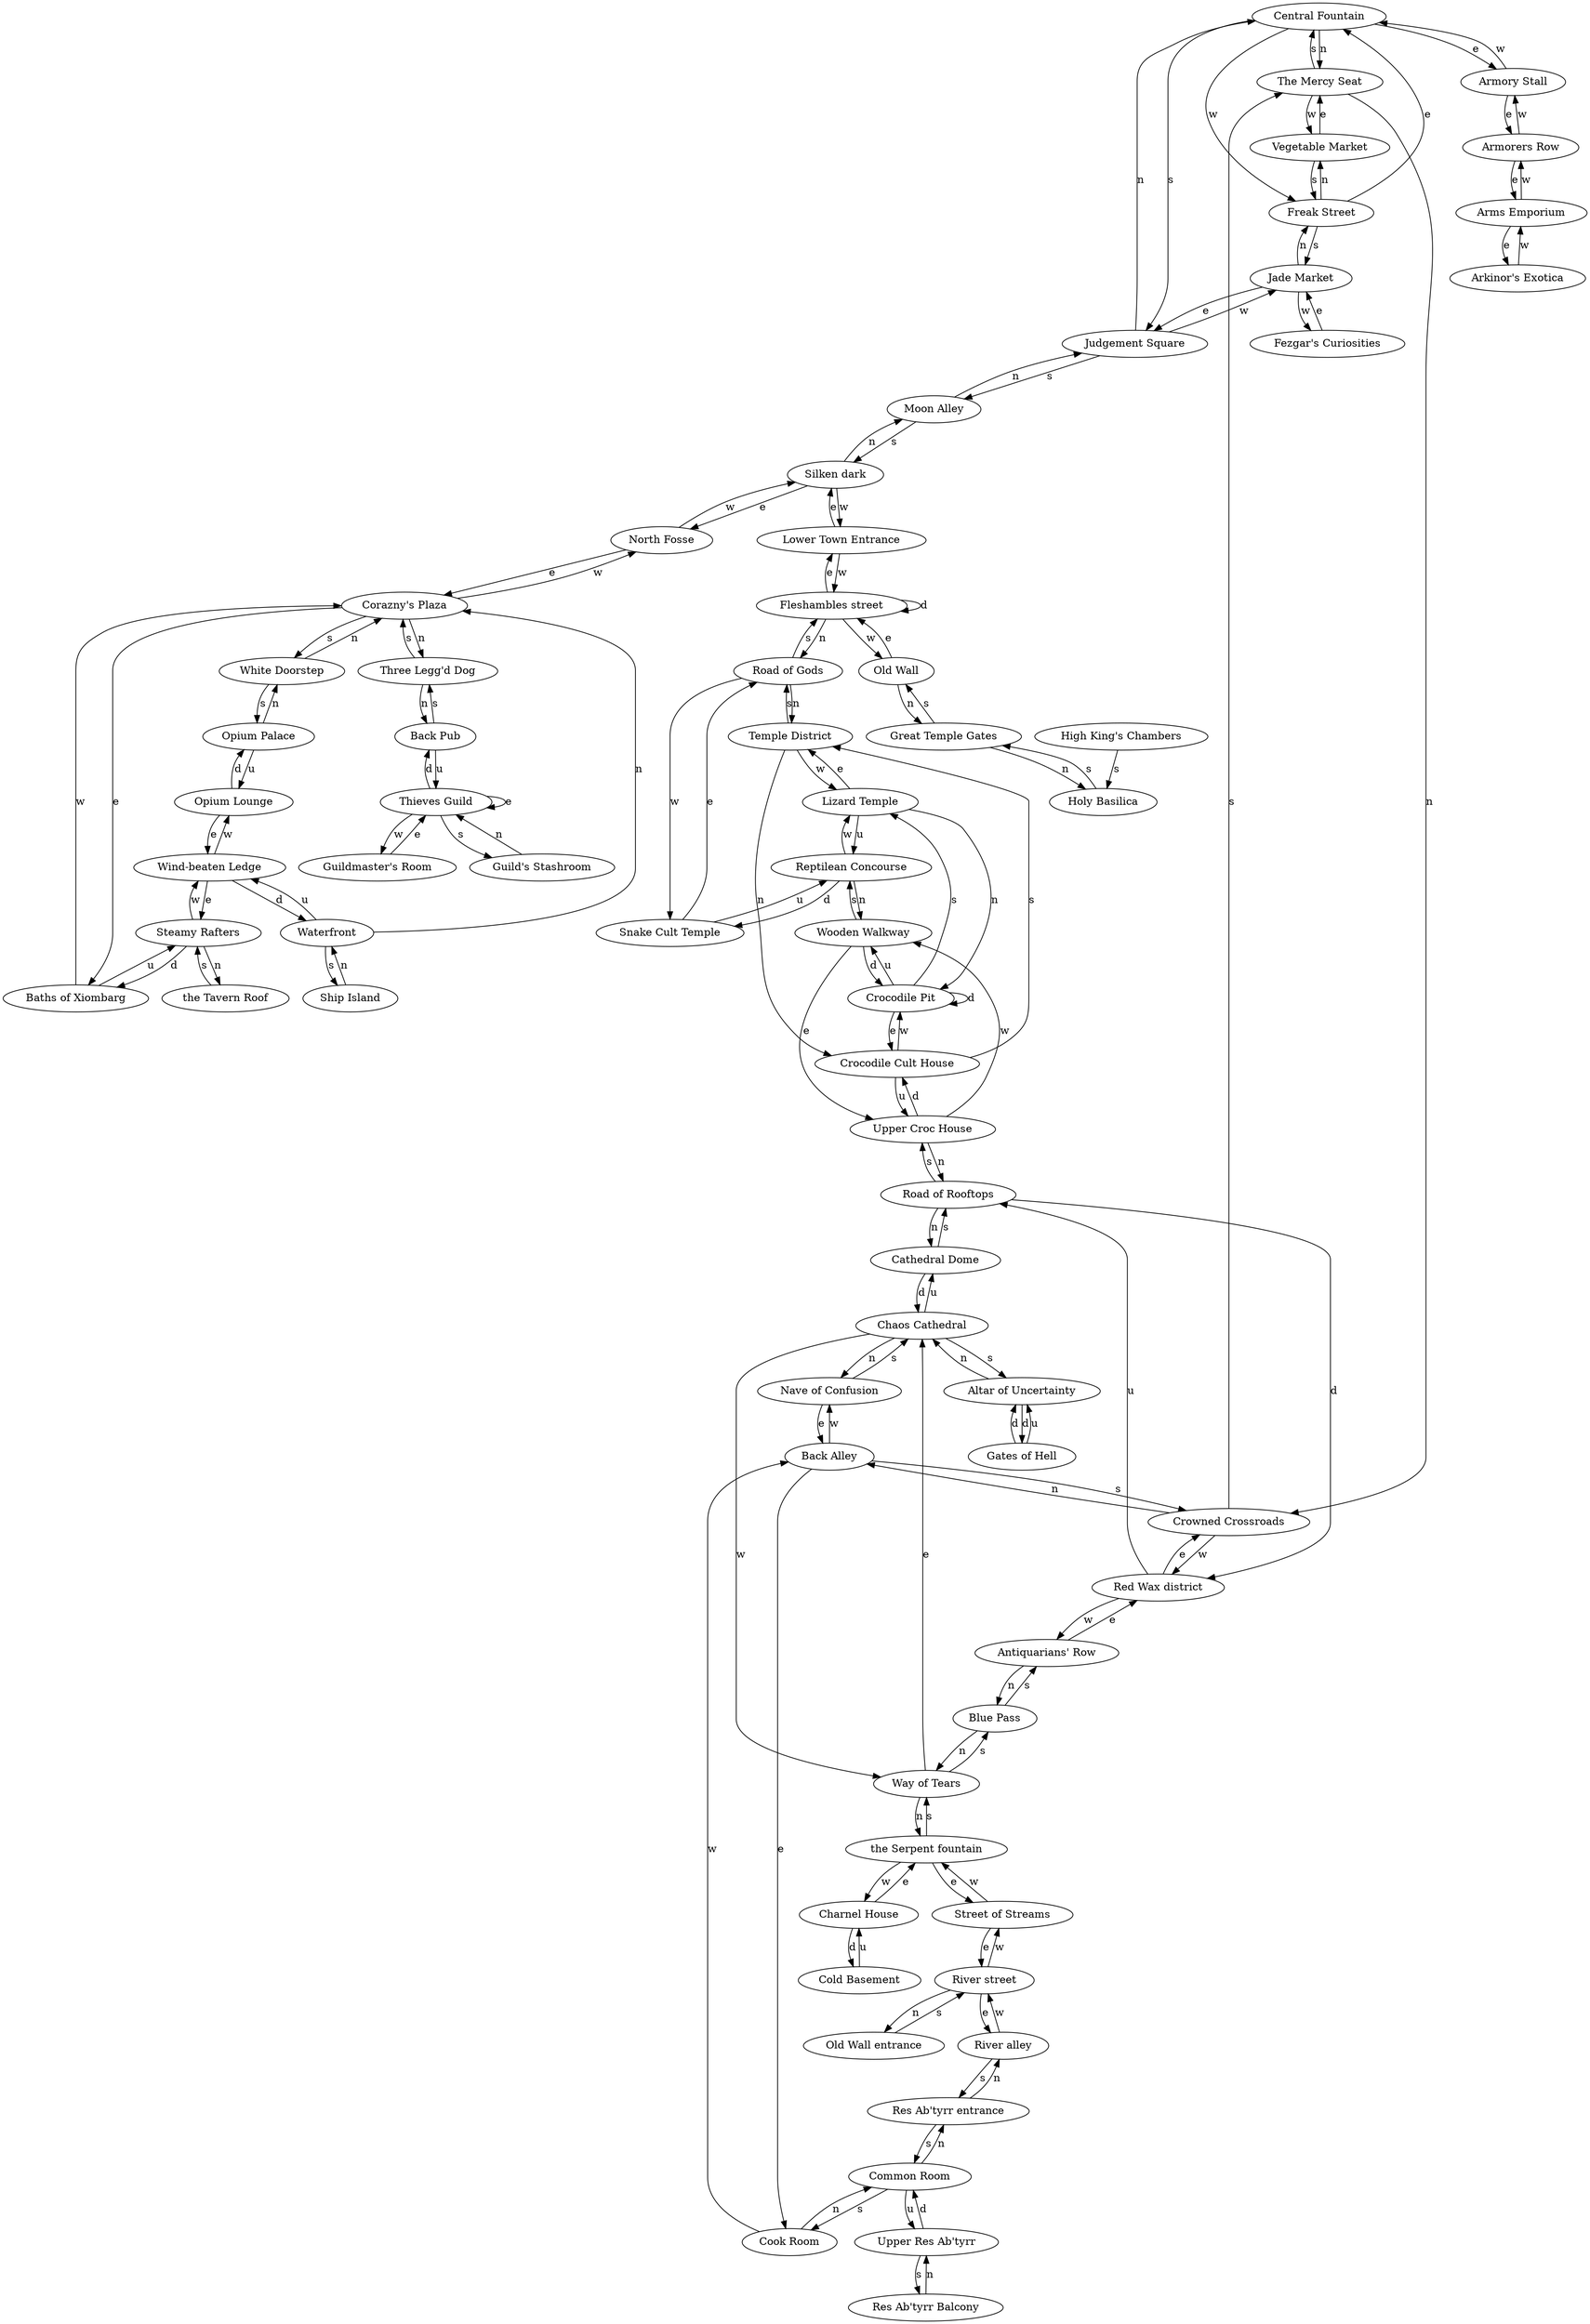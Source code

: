 digraph monster {
room_75 [label="Central Fountain"];
room_75 -> room_76 [label="n"];
room_75 -> room_84 [label="s"];
room_75 -> room_77 [label="e"];
room_75 -> room_78 [label="w"];
room_76 [label="The Mercy Seat"];
room_76 -> room_422 [label="n"];
room_76 -> room_75 [label="s"];
room_76 -> room_86 [label="w"];
room_77 [label="Armory Stall"];
room_77 -> room_418 [label="e"];
room_77 -> room_75 [label="w"];
room_78 [label="Freak Street"];
room_78 -> room_86 [label="n"];
room_78 -> room_165 [label="s"];
room_78 -> room_75 [label="e"];
room_84 [label="Judgement Square"];
room_84 -> room_75 [label="n"];
room_84 -> room_260 [label="s"];
room_84 -> room_165 [label="w"];
room_85 [label="Arms Emporium"];
room_85 -> room_102 [label="e"];
room_85 -> room_418 [label="w"];
room_86 [label="Vegetable Market"];
room_86 -> room_78 [label="s"];
room_86 -> room_76 [label="e"];
room_102 [label="Arkinor's Exotica"];
room_102 -> room_85 [label="w"];
room_165 [label="Jade Market"];
room_165 -> room_78 [label="n"];
room_165 -> room_84 [label="e"];
room_165 -> room_573 [label="w"];
room_259 [label="Great Temple Gates"];
room_259 -> room_542 [label="n"];
room_259 -> room_426 [label="s"];
room_260 [label="Moon Alley"];
room_260 -> room_84 [label="n"];
room_260 -> room_433 [label="s"];
room_261 [label="Back Pub"];
room_261 -> room_438 [label="s"];
room_261 -> room_262 [label="u"];
room_262 [label="Thieves Guild"];
room_262 -> room_723 [label="s"];
room_262 -> room_262 [label="e"];
room_262 -> room_398 [label="w"];
room_262 -> room_261 [label="d"];
room_363 [label="Cold Basement"];
room_363 -> room_423 [label="u"];
room_376 [label="Upper Res Ab'tyrr"];
room_376 -> room_377 [label="s"];
room_376 -> room_429 [label="d"];
room_377 [label="Res Ab'tyrr Balcony"];
room_377 -> room_376 [label="n"];
room_378 [label="Chaos Cathedral"];
room_378 -> room_380 [label="n"];
room_378 -> room_379 [label="s"];
room_378 -> room_417 [label="w"];
room_378 -> room_381 [label="u"];
room_379 [label="Altar of Uncertainty"];
room_379 -> room_378 [label="n"];
room_379 -> room_577 [label="d"];
room_380 [label="Nave of Confusion"];
room_380 -> room_378 [label="s"];
room_380 -> room_432 [label="e"];
room_381 [label="Cathedral Dome"];
room_381 -> room_394 [label="s"];
room_381 -> room_378 [label="d"];
room_383 [label="Road of Gods"];
room_383 -> room_384 [label="n"];
room_383 -> room_425 [label="s"];
room_383 -> room_387 [label="w"];
room_384 [label="Temple District"];
room_384 -> room_385 [label="n"];
room_384 -> room_383 [label="s"];
room_384 -> room_386 [label="w"];
room_385 [label="Crocodile Cult House"];
room_385 -> room_384 [label="s"];
room_385 -> room_388 [label="w"];
room_385 -> room_395 [label="u"];
room_386 [label="Lizard Temple"];
room_386 -> room_388 [label="n"];
room_386 -> room_384 [label="e"];
room_386 -> room_397 [label="u"];
room_387 [label="Snake Cult Temple"];
room_387 -> room_383 [label="e"];
room_387 -> room_397 [label="u"];
room_388 [label="Crocodile Pit"];
room_388 -> room_386 [label="s"];
room_388 -> room_385 [label="e"];
room_388 -> room_396 [label="u"];
room_388 -> room_388 [label="d"];
room_389 [label="White Doorstep"];
room_389 -> room_713 [label="n"];
room_389 -> room_390 [label="s"];
room_390 [label="Opium Palace"];
room_390 -> room_389 [label="n"];
room_390 -> room_391 [label="u"];
room_391 [label="Opium Lounge"];
room_391 -> room_399 [label="e"];
room_391 -> room_390 [label="d"];
room_392 [label="Baths of Xiombarg"];
room_392 -> room_713 [label="w"];
room_392 -> room_393 [label="u"];
room_393 [label="Steamy Rafters"];
room_393 -> room_405 [label="n"];
room_393 -> room_399 [label="w"];
room_393 -> room_392 [label="d"];
room_394 [label="Road of Rooftops"];
room_394 -> room_381 [label="n"];
room_394 -> room_395 [label="s"];
room_394 -> room_421 [label="d"];
room_395 [label="Upper Croc House"];
room_395 -> room_394 [label="n"];
room_395 -> room_396 [label="w"];
room_395 -> room_385 [label="d"];
room_396 [label="Wooden Walkway"];
room_396 -> room_397 [label="s"];
room_396 -> room_395 [label="e"];
room_396 -> room_388 [label="d"];
room_397 [label="Reptilean Concourse"];
room_397 -> room_396 [label="n"];
room_397 -> room_386 [label="w"];
room_397 -> room_387 [label="d"];
room_398 [label="Guildmaster's Room"];
room_398 -> room_262 [label="e"];
room_399 [label="Wind-beaten Ledge"];
room_399 -> room_393 [label="e"];
room_399 -> room_391 [label="w"];
room_399 -> room_435 [label="d"];
room_405 [label="the Tavern Roof"];
room_405 -> room_393 [label="s"];
room_410 [label="Old Wall entrance"];
room_410 -> room_411 [label="s"];
room_411 [label="River street"];
room_411 -> room_410 [label="n"];
room_411 -> room_412 [label="e"];
room_411 -> room_415 [label="w"];
room_412 [label="River alley"];
room_412 -> room_414 [label="s"];
room_412 -> room_411 [label="w"];
room_414 [label="Res Ab'tyrr entrance"];
room_414 -> room_412 [label="n"];
room_414 -> room_429 [label="s"];
room_415 [label="Street of Streams"];
room_415 -> room_411 [label="e"];
room_415 -> room_416 [label="w"];
room_416 [label="the Serpent fountain"];
room_416 -> room_417 [label="s"];
room_416 -> room_415 [label="e"];
room_416 -> room_423 [label="w"];
room_417 [label="Way of Tears"];
room_417 -> room_416 [label="n"];
room_417 -> room_419 [label="s"];
room_417 -> room_378 [label="e"];
room_418 [label="Armorers Row"];
room_418 -> room_85 [label="e"];
room_418 -> room_77 [label="w"];
room_419 [label="Blue Pass"];
room_419 -> room_417 [label="n"];
room_419 -> room_420 [label="s"];
room_420 [label="Antiquarians' Row"];
room_420 -> room_419 [label="n"];
room_420 -> room_421 [label="e"];
room_421 [label="Red Wax district"];
room_421 -> room_422 [label="e"];
room_421 -> room_420 [label="w"];
room_421 -> room_394 [label="u"];
room_422 [label="Crowned Crossroads"];
room_422 -> room_432 [label="n"];
room_422 -> room_76 [label="s"];
room_422 -> room_421 [label="w"];
room_423 [label="Charnel House"];
room_423 -> room_416 [label="e"];
room_423 -> room_363 [label="d"];
room_424 [label="Lower Town Entrance"];
room_424 -> room_433 [label="e"];
room_424 -> room_425 [label="w"];
room_425 [label="Fleshambles street"];
room_425 -> room_383 [label="n"];
room_425 -> room_424 [label="e"];
room_425 -> room_426 [label="w"];
room_425 -> room_425 [label="d"];
room_426 [label="Old Wall"];
room_426 -> room_259 [label="n"];
room_426 -> room_425 [label="e"];
room_429 [label="Common Room"];
room_429 -> room_414 [label="n"];
room_429 -> room_431 [label="s"];
room_429 -> room_376 [label="u"];
room_431 [label="Cook Room"];
room_431 -> room_429 [label="n"];
room_431 -> room_432 [label="w"];
room_432 [label="Back Alley"];
room_432 -> room_422 [label="s"];
room_432 -> room_431 [label="e"];
room_432 -> room_380 [label="w"];
room_433 [label="Silken dark"];
room_433 -> room_260 [label="n"];
room_433 -> room_434 [label="e"];
room_433 -> room_424 [label="w"];
room_434 [label="North Fosse"];
room_434 -> room_713 [label="e"];
room_434 -> room_433 [label="w"];
room_435 [label="Waterfront"];
room_435 -> room_713 [label="n"];
room_435 -> room_436 [label="s"];
room_435 -> room_399 [label="u"];
room_436 [label="Ship Island"];
room_436 -> room_435 [label="n"];
room_438 [label="Three Legg'd Dog"];
room_438 -> room_261 [label="n"];
room_438 -> room_713 [label="s"];
room_542 [label="Holy Basilica"];
room_542 -> room_259 [label="s"];
room_573 [label="Fezgar's Curiosities"];
room_573 -> room_165 [label="e"];
room_576 [label="High King's Chambers"];
room_576 -> room_542 [label="s"];
room_577 [label="Gates of Hell"];
room_577 -> room_379 [label="u"];
room_577 -> room_379 [label="d"];
room_713 [label="Corazny's Plaza"];
room_713 -> room_438 [label="n"];
room_713 -> room_389 [label="s"];
room_713 -> room_392 [label="e"];
room_713 -> room_434 [label="w"];
room_723 [label="Guild's Stashroom"];
room_723 -> room_262 [label="n"];
}
